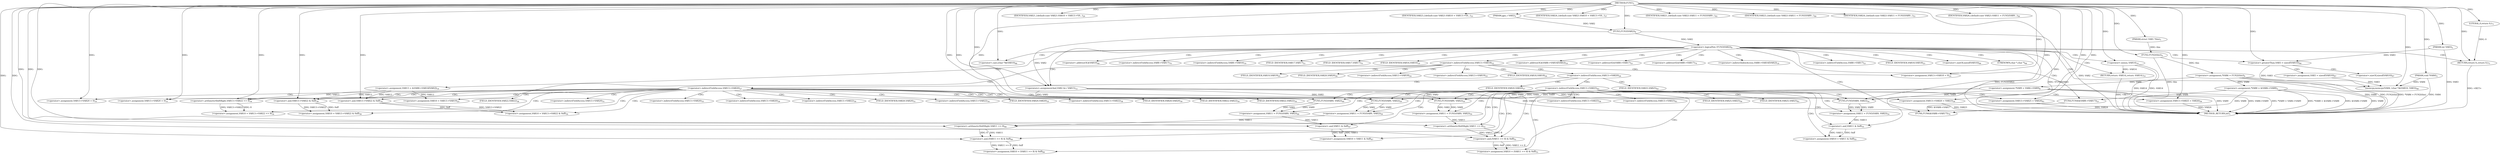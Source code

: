 digraph "FUN1" {  
"8" [label = <(METHOD,FUN1)<SUB>1</SUB>> ]
"230" [label = <(METHOD_RETURN,int)<SUB>1</SUB>> ]
"9" [label = <(PARAM,struct VAR1 *this)<SUB>1</SUB>> ]
"10" [label = <(PARAM,gpa_t VAR2)<SUB>2</SUB>> ]
"11" [label = <(PARAM,int VAR3)<SUB>2</SUB>> ]
"12" [label = <(PARAM,void *VAR4)<SUB>2</SUB>> ]
"15" [label = <(&lt;operator&gt;.assignment,*VAR6 = FUN2(this))<SUB>4</SUB>> ]
"20" [label = <(&lt;operator&gt;.assignment,*VAR8 = &amp;VAR6-&gt;VAR8)<SUB>5</SUB>> ]
"27" [label = <(&lt;operator&gt;.assignment,*VAR9 = VAR6-&gt;VAR9)<SUB>6</SUB>> ]
"43" [label = <(&lt;operators&gt;.assignmentAnd,VAR2 &amp;= VAR15)<SUB>12</SUB>> ]
"46" [label = <(&lt;operator&gt;.assignment,VAR13 = &amp;VAR8-&gt;VAR16[VAR2])<SUB>19</SUB>> ]
"54" [label = <(FUN4,FUN4(&amp;VAR8-&gt;VAR17))<SUB>21</SUB>> ]
"216" [label = <(memcpy,memcpy(VAR4, (char *)&amp;VAR10, VAR3))<SUB>68</SUB>> ]
"223" [label = <(FUN6,FUN6(&amp;VAR8-&gt;VAR17))<SUB>70</SUB>> ]
"228" [label = <(RETURN,return 0;,return 0;)<SUB>71</SUB>> ]
"36" [label = <(&lt;operator&gt;.logicalNot,!FUN3(VAR2))<SUB>9</SUB>> ]
"207" [label = <(&lt;operator&gt;.greaterThan,VAR3 &gt; sizeof(VAR10))<SUB>66</SUB>> ]
"229" [label = <(LITERAL,0,return 0;)<SUB>71</SUB>> ]
"17" [label = <(FUN2,FUN2(this))<SUB>4</SUB>> ]
"40" [label = <(RETURN,return -VAR14;,return -VAR14;)<SUB>10</SUB>> ]
"64" [label = <(&lt;operator&gt;.assignment,VAR13-&gt;VAR18 = 0)<SUB>24</SUB>> ]
"69" [label = <(&lt;operator&gt;.assignment,VAR10 = VAR13-&gt;VAR19)<SUB>25</SUB>> ]
"212" [label = <(&lt;operator&gt;.assignment,VAR3 = sizeof(VAR10))<SUB>67</SUB>> ]
"218" [label = <(&lt;operator&gt;.cast,(char *)&amp;VAR10)<SUB>68</SUB>> ]
"37" [label = <(FUN3,FUN3(VAR2))<SUB>9</SUB>> ]
"41" [label = <(&lt;operator&gt;.minus,-VAR14)<SUB>10</SUB>> ]
"88" [label = <(IDENTIFIER,VAR21,{
		default:
		case VAR21:
			VAR10 = VAR13-&gt;VA...)<SUB>29</SUB>> ]
"89" [label = <(&lt;operator&gt;.assignment,VAR10 = VAR13-&gt;VAR22 &amp; 0xff)<SUB>30</SUB>> ]
"96" [label = <(&lt;operator&gt;.assignment,VAR13-&gt;VAR20 = 0)<SUB>31</SUB>> ]
"103" [label = <(IDENTIFIER,VAR23,{
		default:
		case VAR21:
			VAR10 = VAR13-&gt;VA...)<SUB>33</SUB>> ]
"104" [label = <(&lt;operator&gt;.assignment,VAR10 = VAR13-&gt;VAR22 &gt;&gt; 8)<SUB>34</SUB>> ]
"111" [label = <(&lt;operator&gt;.assignment,VAR13-&gt;VAR20 = 0)<SUB>35</SUB>> ]
"118" [label = <(IDENTIFIER,VAR24,{
		default:
		case VAR21:
			VAR10 = VAR13-&gt;VA...)<SUB>37</SUB>> ]
"119" [label = <(&lt;operator&gt;.assignment,VAR10 = VAR13-&gt;VAR22 &amp; 0xff)<SUB>38</SUB>> ]
"126" [label = <(&lt;operator&gt;.assignment,VAR13-&gt;VAR20 = VAR23)<SUB>39</SUB>> ]
"141" [label = <(IDENTIFIER,VAR21,{
		default:
		case VAR21:
			VAR11 = FUN5(VAR9...)<SUB>45</SUB>> ]
"142" [label = <(&lt;operator&gt;.assignment,VAR11 = FUN5(VAR9, VAR2))<SUB>46</SUB>> ]
"147" [label = <(&lt;operator&gt;.assignment,VAR10 = VAR11 &amp; 0xff)<SUB>47</SUB>> ]
"154" [label = <(IDENTIFIER,VAR23,{
		default:
		case VAR21:
			VAR11 = FUN5(VAR9...)<SUB>49</SUB>> ]
"155" [label = <(&lt;operator&gt;.assignment,VAR11 = FUN5(VAR9, VAR2))<SUB>50</SUB>> ]
"160" [label = <(&lt;operator&gt;.assignment,VAR10 = (VAR11 &gt;&gt; 8) &amp; 0xff)<SUB>51</SUB>> ]
"169" [label = <(IDENTIFIER,VAR24,{
		default:
		case VAR21:
			VAR11 = FUN5(VAR9...)<SUB>53</SUB>> ]
"170" [label = <(&lt;operator&gt;.assignment,VAR11 = FUN5(VAR9, VAR2))<SUB>54</SUB>> ]
"175" [label = <(&lt;operator&gt;.assignment,VAR10 = VAR11 &amp; 0xff)<SUB>55</SUB>> ]
"180" [label = <(&lt;operator&gt;.assignment,VAR13-&gt;VAR25 = VAR26)<SUB>56</SUB>> ]
"187" [label = <(IDENTIFIER,VAR26,{
		default:
		case VAR21:
			VAR11 = FUN5(VAR9...)<SUB>58</SUB>> ]
"188" [label = <(&lt;operator&gt;.assignment,VAR11 = FUN5(VAR9, VAR2))<SUB>59</SUB>> ]
"193" [label = <(&lt;operator&gt;.assignment,VAR10 = (VAR11 &gt;&gt; 8) &amp; 0xff)<SUB>60</SUB>> ]
"200" [label = <(&lt;operator&gt;.assignment,VAR13-&gt;VAR25 = VAR24)<SUB>61</SUB>> ]
"91" [label = <(&lt;operator&gt;.and,VAR13-&gt;VAR22 &amp; 0xff)<SUB>30</SUB>> ]
"106" [label = <(&lt;operator&gt;.arithmeticShiftRight,VAR13-&gt;VAR22 &gt;&gt; 8)<SUB>34</SUB>> ]
"121" [label = <(&lt;operator&gt;.and,VAR13-&gt;VAR22 &amp; 0xff)<SUB>38</SUB>> ]
"144" [label = <(FUN5,FUN5(VAR9, VAR2))<SUB>46</SUB>> ]
"149" [label = <(&lt;operator&gt;.and,VAR11 &amp; 0xff)<SUB>47</SUB>> ]
"157" [label = <(FUN5,FUN5(VAR9, VAR2))<SUB>50</SUB>> ]
"162" [label = <(&lt;operator&gt;.and,(VAR11 &gt;&gt; 8) &amp; 0xff)<SUB>51</SUB>> ]
"172" [label = <(FUN5,FUN5(VAR9, VAR2))<SUB>54</SUB>> ]
"177" [label = <(&lt;operator&gt;.and,VAR11 &amp; 0xff)<SUB>55</SUB>> ]
"190" [label = <(FUN5,FUN5(VAR9, VAR2))<SUB>59</SUB>> ]
"195" [label = <(&lt;operator&gt;.and,(VAR11 &gt;&gt; 8) &amp; 0xff)<SUB>60</SUB>> ]
"163" [label = <(&lt;operator&gt;.arithmeticShiftRight,VAR11 &gt;&gt; 8)<SUB>51</SUB>> ]
"196" [label = <(&lt;operator&gt;.arithmeticShiftRight,VAR11 &gt;&gt; 8)<SUB>60</SUB>> ]
"48" [label = <(&lt;operator&gt;.addressOf,&amp;VAR8-&gt;VAR16[VAR2])<SUB>19</SUB>> ]
"55" [label = <(&lt;operator&gt;.addressOf,&amp;VAR8-&gt;VAR17)<SUB>21</SUB>> ]
"60" [label = <(&lt;operator&gt;.indirectFieldAccess,VAR13-&gt;VAR18)<SUB>23</SUB>> ]
"224" [label = <(&lt;operator&gt;.addressOf,&amp;VAR8-&gt;VAR17)<SUB>70</SUB>> ]
"49" [label = <(&lt;operator&gt;.indirectIndexAccess,VAR8-&gt;VAR16[VAR2])<SUB>19</SUB>> ]
"56" [label = <(&lt;operator&gt;.indirectFieldAccess,VAR8-&gt;VAR17)<SUB>21</SUB>> ]
"62" [label = <(FIELD_IDENTIFIER,VAR18,VAR18)<SUB>23</SUB>> ]
"209" [label = <(&lt;operator&gt;.sizeOf,sizeof(VAR10))<SUB>66</SUB>> ]
"219" [label = <(UNKNOWN,char *,char *)<SUB>68</SUB>> ]
"220" [label = <(&lt;operator&gt;.addressOf,&amp;VAR10)<SUB>68</SUB>> ]
"225" [label = <(&lt;operator&gt;.indirectFieldAccess,VAR8-&gt;VAR17)<SUB>70</SUB>> ]
"50" [label = <(&lt;operator&gt;.indirectFieldAccess,VAR8-&gt;VAR16)<SUB>19</SUB>> ]
"58" [label = <(FIELD_IDENTIFIER,VAR17,VAR17)<SUB>21</SUB>> ]
"65" [label = <(&lt;operator&gt;.indirectFieldAccess,VAR13-&gt;VAR18)<SUB>24</SUB>> ]
"71" [label = <(&lt;operator&gt;.indirectFieldAccess,VAR13-&gt;VAR19)<SUB>25</SUB>> ]
"214" [label = <(&lt;operator&gt;.sizeOf,sizeof(VAR10))<SUB>67</SUB>> ]
"227" [label = <(FIELD_IDENTIFIER,VAR17,VAR17)<SUB>70</SUB>> ]
"52" [label = <(FIELD_IDENTIFIER,VAR16,VAR16)<SUB>19</SUB>> ]
"67" [label = <(FIELD_IDENTIFIER,VAR18,VAR18)<SUB>24</SUB>> ]
"73" [label = <(FIELD_IDENTIFIER,VAR19,VAR19)<SUB>25</SUB>> ]
"77" [label = <(&lt;operator&gt;.indirectFieldAccess,VAR13-&gt;VAR20)<SUB>26</SUB>> ]
"79" [label = <(FIELD_IDENTIFIER,VAR20,VAR20)<SUB>26</SUB>> ]
"82" [label = <(&lt;operator&gt;.indirectFieldAccess,VAR13-&gt;VAR20)<SUB>27</SUB>> ]
"84" [label = <(FIELD_IDENTIFIER,VAR20,VAR20)<SUB>27</SUB>> ]
"135" [label = <(&lt;operator&gt;.indirectFieldAccess,VAR13-&gt;VAR25)<SUB>43</SUB>> ]
"97" [label = <(&lt;operator&gt;.indirectFieldAccess,VAR13-&gt;VAR20)<SUB>31</SUB>> ]
"112" [label = <(&lt;operator&gt;.indirectFieldAccess,VAR13-&gt;VAR20)<SUB>35</SUB>> ]
"127" [label = <(&lt;operator&gt;.indirectFieldAccess,VAR13-&gt;VAR20)<SUB>39</SUB>> ]
"137" [label = <(FIELD_IDENTIFIER,VAR25,VAR25)<SUB>43</SUB>> ]
"92" [label = <(&lt;operator&gt;.indirectFieldAccess,VAR13-&gt;VAR22)<SUB>30</SUB>> ]
"99" [label = <(FIELD_IDENTIFIER,VAR20,VAR20)<SUB>31</SUB>> ]
"107" [label = <(&lt;operator&gt;.indirectFieldAccess,VAR13-&gt;VAR22)<SUB>34</SUB>> ]
"114" [label = <(FIELD_IDENTIFIER,VAR20,VAR20)<SUB>35</SUB>> ]
"122" [label = <(&lt;operator&gt;.indirectFieldAccess,VAR13-&gt;VAR22)<SUB>38</SUB>> ]
"129" [label = <(FIELD_IDENTIFIER,VAR20,VAR20)<SUB>39</SUB>> ]
"181" [label = <(&lt;operator&gt;.indirectFieldAccess,VAR13-&gt;VAR25)<SUB>56</SUB>> ]
"201" [label = <(&lt;operator&gt;.indirectFieldAccess,VAR13-&gt;VAR25)<SUB>61</SUB>> ]
"94" [label = <(FIELD_IDENTIFIER,VAR22,VAR22)<SUB>30</SUB>> ]
"109" [label = <(FIELD_IDENTIFIER,VAR22,VAR22)<SUB>34</SUB>> ]
"124" [label = <(FIELD_IDENTIFIER,VAR22,VAR22)<SUB>38</SUB>> ]
"183" [label = <(FIELD_IDENTIFIER,VAR25,VAR25)<SUB>56</SUB>> ]
"203" [label = <(FIELD_IDENTIFIER,VAR25,VAR25)<SUB>61</SUB>> ]
  "40" -> "230"  [ label = "DDG: &lt;RET&gt;"] 
  "228" -> "230"  [ label = "DDG: &lt;RET&gt;"] 
  "11" -> "230"  [ label = "DDG: VAR3"] 
  "12" -> "230"  [ label = "DDG: VAR4"] 
  "15" -> "230"  [ label = "DDG: VAR6"] 
  "17" -> "230"  [ label = "DDG: this"] 
  "15" -> "230"  [ label = "DDG: FUN2(this)"] 
  "15" -> "230"  [ label = "DDG: *VAR6 = FUN2(this)"] 
  "20" -> "230"  [ label = "DDG: VAR8"] 
  "20" -> "230"  [ label = "DDG: &amp;VAR6-&gt;VAR8"] 
  "20" -> "230"  [ label = "DDG: *VAR8 = &amp;VAR6-&gt;VAR8"] 
  "27" -> "230"  [ label = "DDG: VAR9"] 
  "27" -> "230"  [ label = "DDG: VAR6-&gt;VAR9"] 
  "27" -> "230"  [ label = "DDG: *VAR9 = VAR6-&gt;VAR9"] 
  "37" -> "230"  [ label = "DDG: VAR2"] 
  "36" -> "230"  [ label = "DDG: FUN3(VAR2)"] 
  "36" -> "230"  [ label = "DDG: !FUN3(VAR2)"] 
  "41" -> "230"  [ label = "DDG: VAR14"] 
  "41" -> "230"  [ label = "DDG: -VAR14"] 
  "126" -> "230"  [ label = "DDG: VAR23"] 
  "180" -> "230"  [ label = "DDG: VAR26"] 
  "200" -> "230"  [ label = "DDG: VAR24"] 
  "43" -> "230"  [ label = "DDG: VAR15"] 
  "8" -> "9"  [ label = "DDG: "] 
  "8" -> "10"  [ label = "DDG: "] 
  "8" -> "11"  [ label = "DDG: "] 
  "8" -> "12"  [ label = "DDG: "] 
  "17" -> "15"  [ label = "DDG: this"] 
  "15" -> "20"  [ label = "DDG: VAR6"] 
  "15" -> "27"  [ label = "DDG: VAR6"] 
  "8" -> "43"  [ label = "DDG: "] 
  "229" -> "228"  [ label = "DDG: 0"] 
  "8" -> "228"  [ label = "DDG: "] 
  "37" -> "43"  [ label = "DDG: VAR2"] 
  "20" -> "54"  [ label = "DDG: VAR8"] 
  "12" -> "216"  [ label = "DDG: VAR4"] 
  "8" -> "216"  [ label = "DDG: "] 
  "207" -> "216"  [ label = "DDG: VAR3"] 
  "212" -> "216"  [ label = "DDG: VAR3"] 
  "54" -> "223"  [ label = "DDG: &amp;VAR8-&gt;VAR17"] 
  "20" -> "223"  [ label = "DDG: VAR8"] 
  "8" -> "229"  [ label = "DDG: "] 
  "9" -> "17"  [ label = "DDG: this"] 
  "8" -> "17"  [ label = "DDG: "] 
  "37" -> "36"  [ label = "DDG: VAR2"] 
  "41" -> "40"  [ label = "DDG: -VAR14"] 
  "8" -> "64"  [ label = "DDG: "] 
  "46" -> "69"  [ label = "DDG: VAR13"] 
  "11" -> "207"  [ label = "DDG: VAR3"] 
  "8" -> "207"  [ label = "DDG: "] 
  "8" -> "218"  [ label = "DDG: "] 
  "10" -> "37"  [ label = "DDG: VAR2"] 
  "8" -> "37"  [ label = "DDG: "] 
  "8" -> "41"  [ label = "DDG: "] 
  "8" -> "88"  [ label = "DDG: "] 
  "91" -> "89"  [ label = "DDG: VAR13-&gt;VAR22"] 
  "91" -> "89"  [ label = "DDG: 0xff"] 
  "8" -> "96"  [ label = "DDG: "] 
  "8" -> "103"  [ label = "DDG: "] 
  "106" -> "104"  [ label = "DDG: VAR13-&gt;VAR22"] 
  "106" -> "104"  [ label = "DDG: 8"] 
  "8" -> "111"  [ label = "DDG: "] 
  "8" -> "118"  [ label = "DDG: "] 
  "121" -> "119"  [ label = "DDG: VAR13-&gt;VAR22"] 
  "121" -> "119"  [ label = "DDG: 0xff"] 
  "8" -> "126"  [ label = "DDG: "] 
  "8" -> "141"  [ label = "DDG: "] 
  "144" -> "142"  [ label = "DDG: VAR9"] 
  "144" -> "142"  [ label = "DDG: VAR2"] 
  "149" -> "147"  [ label = "DDG: VAR11"] 
  "149" -> "147"  [ label = "DDG: 0xff"] 
  "8" -> "154"  [ label = "DDG: "] 
  "157" -> "155"  [ label = "DDG: VAR9"] 
  "157" -> "155"  [ label = "DDG: VAR2"] 
  "162" -> "160"  [ label = "DDG: VAR11 &gt;&gt; 8"] 
  "162" -> "160"  [ label = "DDG: 0xff"] 
  "8" -> "169"  [ label = "DDG: "] 
  "172" -> "170"  [ label = "DDG: VAR9"] 
  "172" -> "170"  [ label = "DDG: VAR2"] 
  "177" -> "175"  [ label = "DDG: VAR11"] 
  "177" -> "175"  [ label = "DDG: 0xff"] 
  "8" -> "180"  [ label = "DDG: "] 
  "8" -> "187"  [ label = "DDG: "] 
  "190" -> "188"  [ label = "DDG: VAR9"] 
  "190" -> "188"  [ label = "DDG: VAR2"] 
  "195" -> "193"  [ label = "DDG: VAR11 &gt;&gt; 8"] 
  "195" -> "193"  [ label = "DDG: 0xff"] 
  "8" -> "200"  [ label = "DDG: "] 
  "46" -> "91"  [ label = "DDG: VAR13"] 
  "8" -> "91"  [ label = "DDG: "] 
  "46" -> "106"  [ label = "DDG: VAR13"] 
  "8" -> "106"  [ label = "DDG: "] 
  "46" -> "121"  [ label = "DDG: VAR13"] 
  "8" -> "121"  [ label = "DDG: "] 
  "27" -> "144"  [ label = "DDG: VAR9"] 
  "8" -> "144"  [ label = "DDG: "] 
  "43" -> "144"  [ label = "DDG: VAR2"] 
  "142" -> "149"  [ label = "DDG: VAR11"] 
  "8" -> "149"  [ label = "DDG: "] 
  "27" -> "157"  [ label = "DDG: VAR9"] 
  "8" -> "157"  [ label = "DDG: "] 
  "43" -> "157"  [ label = "DDG: VAR2"] 
  "163" -> "162"  [ label = "DDG: VAR11"] 
  "163" -> "162"  [ label = "DDG: 8"] 
  "8" -> "162"  [ label = "DDG: "] 
  "27" -> "172"  [ label = "DDG: VAR9"] 
  "8" -> "172"  [ label = "DDG: "] 
  "43" -> "172"  [ label = "DDG: VAR2"] 
  "170" -> "177"  [ label = "DDG: VAR11"] 
  "8" -> "177"  [ label = "DDG: "] 
  "27" -> "190"  [ label = "DDG: VAR9"] 
  "8" -> "190"  [ label = "DDG: "] 
  "43" -> "190"  [ label = "DDG: VAR2"] 
  "196" -> "195"  [ label = "DDG: VAR11"] 
  "196" -> "195"  [ label = "DDG: 8"] 
  "8" -> "195"  [ label = "DDG: "] 
  "155" -> "163"  [ label = "DDG: VAR11"] 
  "8" -> "163"  [ label = "DDG: "] 
  "188" -> "196"  [ label = "DDG: VAR11"] 
  "8" -> "196"  [ label = "DDG: "] 
  "36" -> "60"  [ label = "CDG: "] 
  "36" -> "52"  [ label = "CDG: "] 
  "36" -> "225"  [ label = "CDG: "] 
  "36" -> "209"  [ label = "CDG: "] 
  "36" -> "56"  [ label = "CDG: "] 
  "36" -> "228"  [ label = "CDG: "] 
  "36" -> "40"  [ label = "CDG: "] 
  "36" -> "50"  [ label = "CDG: "] 
  "36" -> "223"  [ label = "CDG: "] 
  "36" -> "54"  [ label = "CDG: "] 
  "36" -> "207"  [ label = "CDG: "] 
  "36" -> "43"  [ label = "CDG: "] 
  "36" -> "58"  [ label = "CDG: "] 
  "36" -> "224"  [ label = "CDG: "] 
  "36" -> "48"  [ label = "CDG: "] 
  "36" -> "49"  [ label = "CDG: "] 
  "36" -> "46"  [ label = "CDG: "] 
  "36" -> "220"  [ label = "CDG: "] 
  "36" -> "41"  [ label = "CDG: "] 
  "36" -> "55"  [ label = "CDG: "] 
  "36" -> "216"  [ label = "CDG: "] 
  "36" -> "227"  [ label = "CDG: "] 
  "36" -> "218"  [ label = "CDG: "] 
  "36" -> "219"  [ label = "CDG: "] 
  "36" -> "62"  [ label = "CDG: "] 
  "60" -> "73"  [ label = "CDG: "] 
  "60" -> "77"  [ label = "CDG: "] 
  "60" -> "64"  [ label = "CDG: "] 
  "60" -> "69"  [ label = "CDG: "] 
  "60" -> "67"  [ label = "CDG: "] 
  "60" -> "79"  [ label = "CDG: "] 
  "60" -> "65"  [ label = "CDG: "] 
  "60" -> "71"  [ label = "CDG: "] 
  "207" -> "214"  [ label = "CDG: "] 
  "207" -> "212"  [ label = "CDG: "] 
  "77" -> "84"  [ label = "CDG: "] 
  "77" -> "137"  [ label = "CDG: "] 
  "77" -> "82"  [ label = "CDG: "] 
  "77" -> "135"  [ label = "CDG: "] 
  "82" -> "107"  [ label = "CDG: "] 
  "82" -> "94"  [ label = "CDG: "] 
  "82" -> "96"  [ label = "CDG: "] 
  "82" -> "114"  [ label = "CDG: "] 
  "82" -> "104"  [ label = "CDG: "] 
  "82" -> "119"  [ label = "CDG: "] 
  "82" -> "121"  [ label = "CDG: "] 
  "82" -> "92"  [ label = "CDG: "] 
  "82" -> "97"  [ label = "CDG: "] 
  "82" -> "91"  [ label = "CDG: "] 
  "82" -> "112"  [ label = "CDG: "] 
  "82" -> "129"  [ label = "CDG: "] 
  "82" -> "127"  [ label = "CDG: "] 
  "82" -> "111"  [ label = "CDG: "] 
  "82" -> "89"  [ label = "CDG: "] 
  "82" -> "122"  [ label = "CDG: "] 
  "82" -> "99"  [ label = "CDG: "] 
  "82" -> "106"  [ label = "CDG: "] 
  "82" -> "126"  [ label = "CDG: "] 
  "82" -> "124"  [ label = "CDG: "] 
  "82" -> "109"  [ label = "CDG: "] 
  "135" -> "188"  [ label = "CDG: "] 
  "135" -> "163"  [ label = "CDG: "] 
  "135" -> "196"  [ label = "CDG: "] 
  "135" -> "149"  [ label = "CDG: "] 
  "135" -> "162"  [ label = "CDG: "] 
  "135" -> "170"  [ label = "CDG: "] 
  "135" -> "144"  [ label = "CDG: "] 
  "135" -> "181"  [ label = "CDG: "] 
  "135" -> "195"  [ label = "CDG: "] 
  "135" -> "190"  [ label = "CDG: "] 
  "135" -> "155"  [ label = "CDG: "] 
  "135" -> "201"  [ label = "CDG: "] 
  "135" -> "180"  [ label = "CDG: "] 
  "135" -> "160"  [ label = "CDG: "] 
  "135" -> "183"  [ label = "CDG: "] 
  "135" -> "193"  [ label = "CDG: "] 
  "135" -> "142"  [ label = "CDG: "] 
  "135" -> "200"  [ label = "CDG: "] 
  "135" -> "157"  [ label = "CDG: "] 
  "135" -> "177"  [ label = "CDG: "] 
  "135" -> "147"  [ label = "CDG: "] 
  "135" -> "175"  [ label = "CDG: "] 
  "135" -> "203"  [ label = "CDG: "] 
  "135" -> "172"  [ label = "CDG: "] 
}

